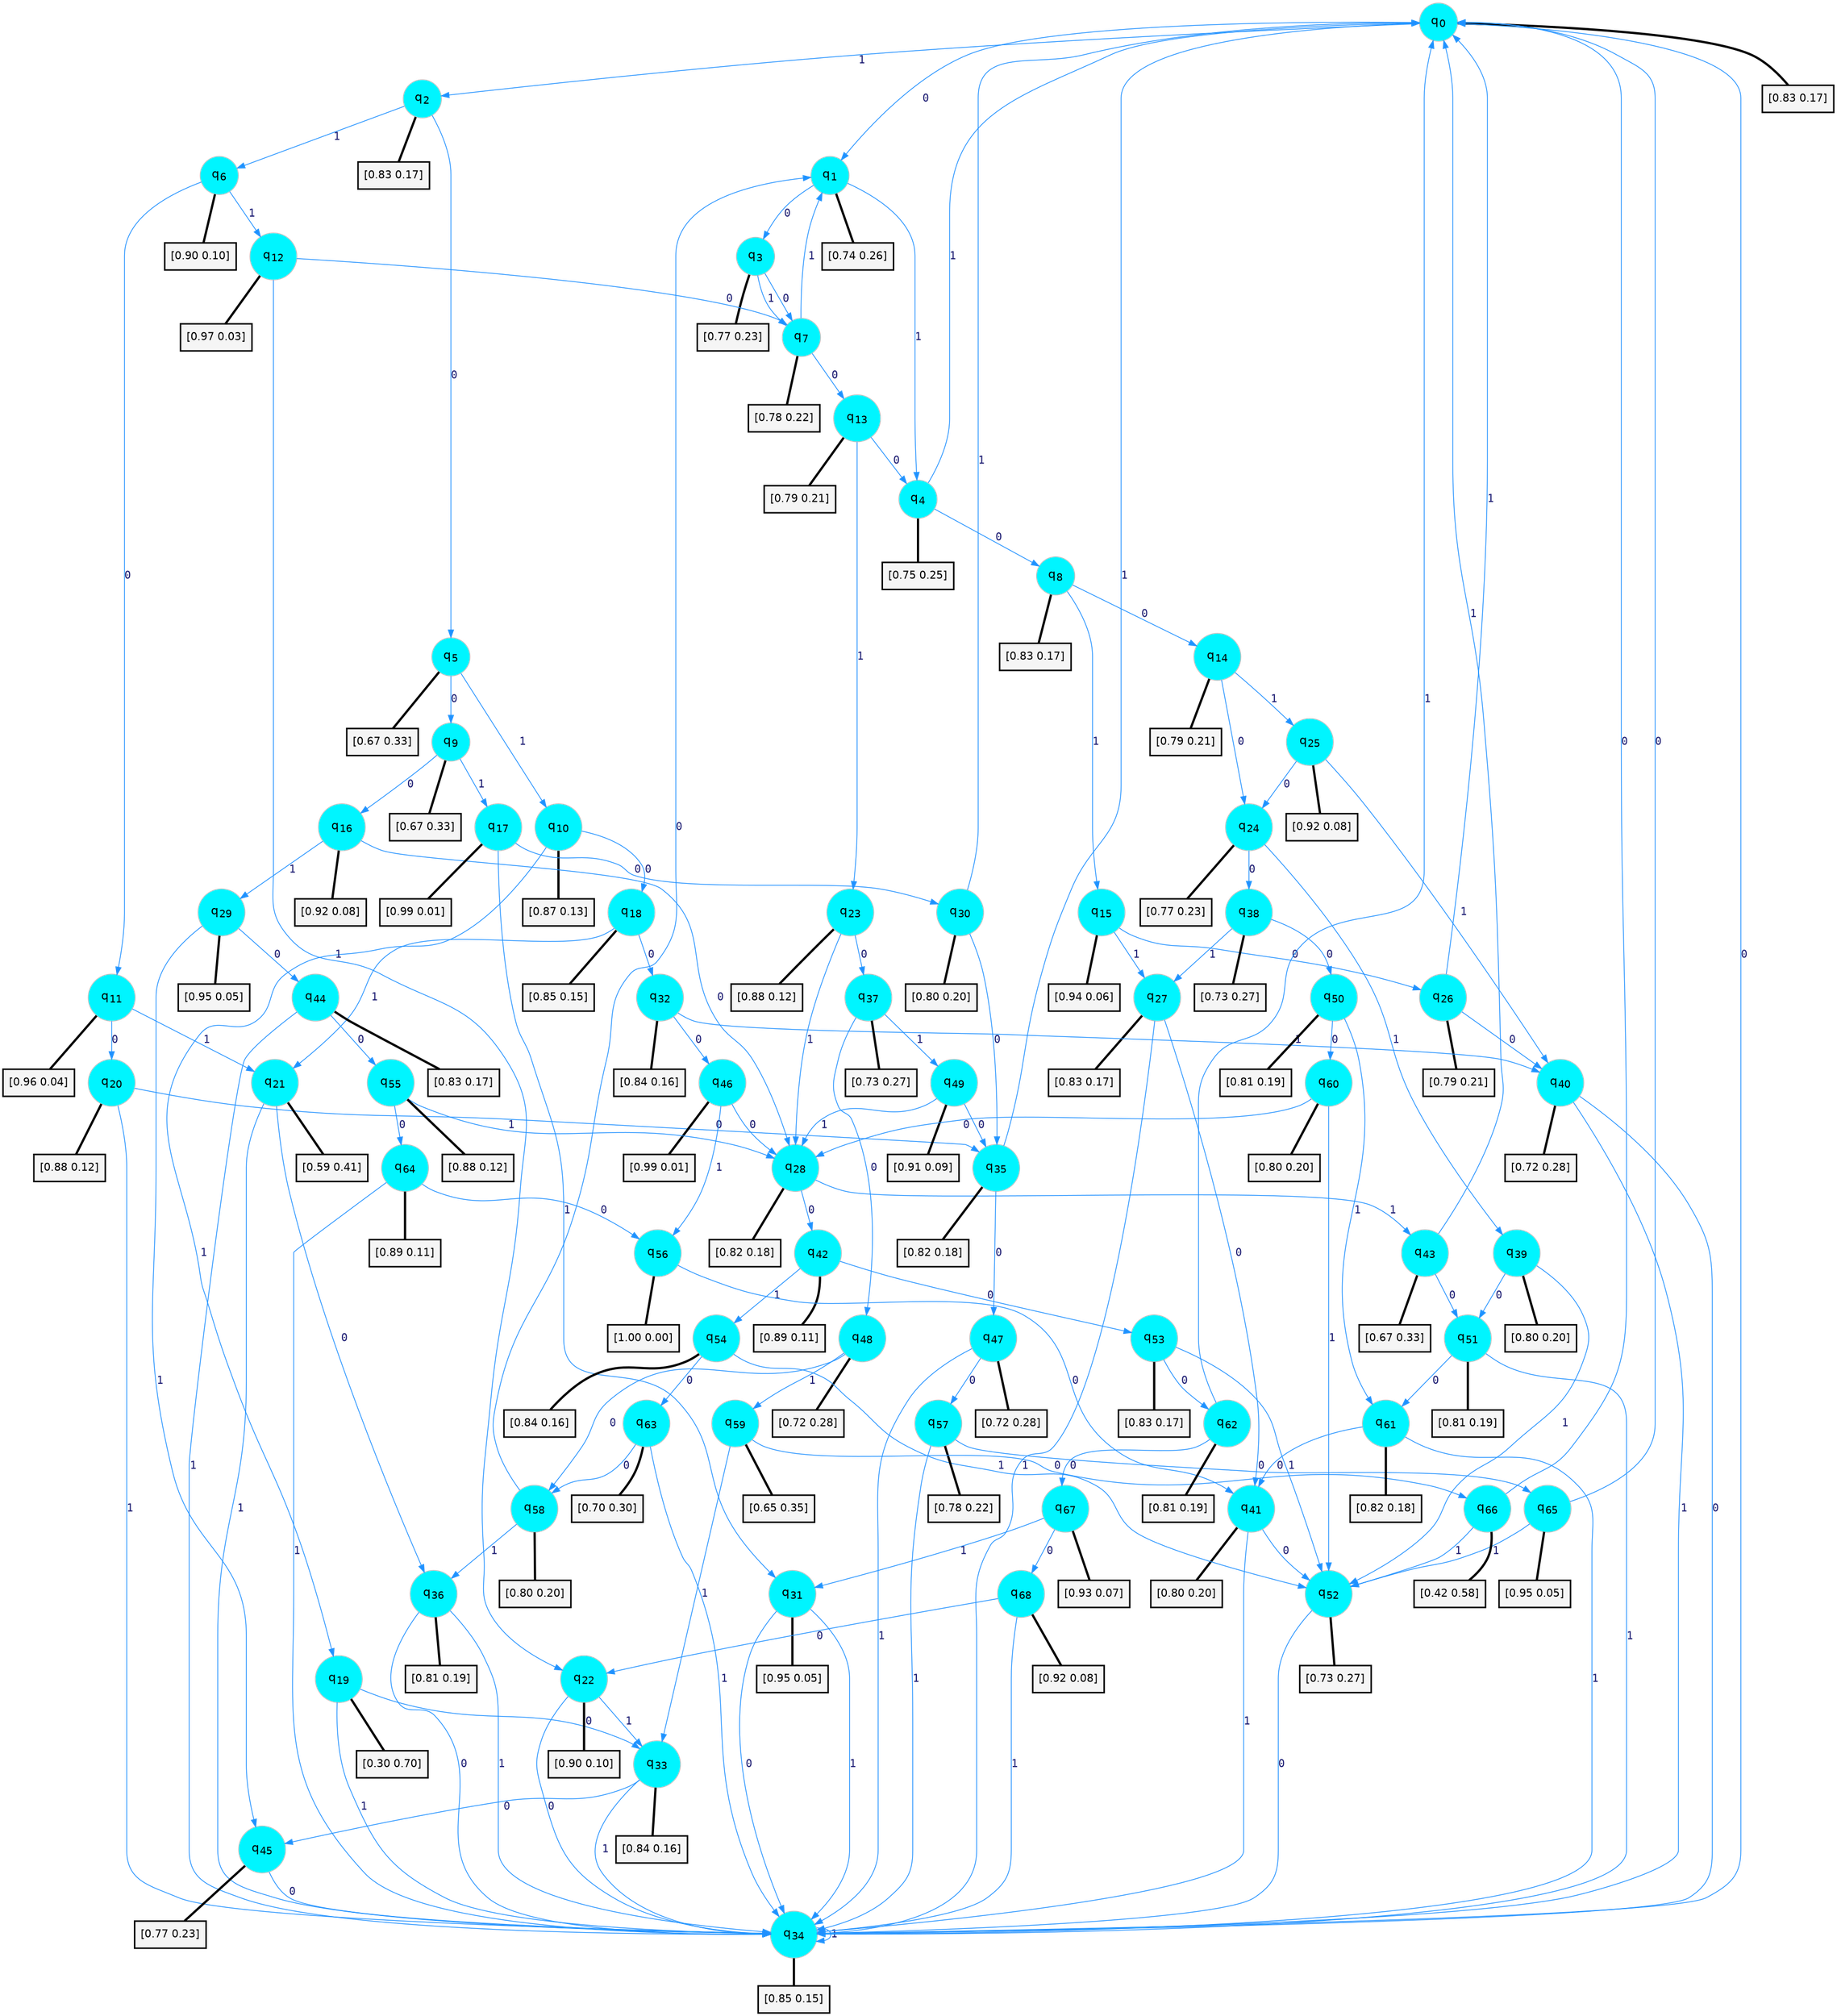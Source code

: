 digraph G {
graph [
bgcolor=transparent, dpi=300, rankdir=TD, size="40,25"];
node [
color=gray, fillcolor=turquoise1, fontcolor=black, fontname=Helvetica, fontsize=16, fontweight=bold, shape=circle, style=filled];
edge [
arrowsize=1, color=dodgerblue1, fontcolor=midnightblue, fontname=courier, fontweight=bold, penwidth=1, style=solid, weight=20];
0[label=<q<SUB>0</SUB>>];
1[label=<q<SUB>1</SUB>>];
2[label=<q<SUB>2</SUB>>];
3[label=<q<SUB>3</SUB>>];
4[label=<q<SUB>4</SUB>>];
5[label=<q<SUB>5</SUB>>];
6[label=<q<SUB>6</SUB>>];
7[label=<q<SUB>7</SUB>>];
8[label=<q<SUB>8</SUB>>];
9[label=<q<SUB>9</SUB>>];
10[label=<q<SUB>10</SUB>>];
11[label=<q<SUB>11</SUB>>];
12[label=<q<SUB>12</SUB>>];
13[label=<q<SUB>13</SUB>>];
14[label=<q<SUB>14</SUB>>];
15[label=<q<SUB>15</SUB>>];
16[label=<q<SUB>16</SUB>>];
17[label=<q<SUB>17</SUB>>];
18[label=<q<SUB>18</SUB>>];
19[label=<q<SUB>19</SUB>>];
20[label=<q<SUB>20</SUB>>];
21[label=<q<SUB>21</SUB>>];
22[label=<q<SUB>22</SUB>>];
23[label=<q<SUB>23</SUB>>];
24[label=<q<SUB>24</SUB>>];
25[label=<q<SUB>25</SUB>>];
26[label=<q<SUB>26</SUB>>];
27[label=<q<SUB>27</SUB>>];
28[label=<q<SUB>28</SUB>>];
29[label=<q<SUB>29</SUB>>];
30[label=<q<SUB>30</SUB>>];
31[label=<q<SUB>31</SUB>>];
32[label=<q<SUB>32</SUB>>];
33[label=<q<SUB>33</SUB>>];
34[label=<q<SUB>34</SUB>>];
35[label=<q<SUB>35</SUB>>];
36[label=<q<SUB>36</SUB>>];
37[label=<q<SUB>37</SUB>>];
38[label=<q<SUB>38</SUB>>];
39[label=<q<SUB>39</SUB>>];
40[label=<q<SUB>40</SUB>>];
41[label=<q<SUB>41</SUB>>];
42[label=<q<SUB>42</SUB>>];
43[label=<q<SUB>43</SUB>>];
44[label=<q<SUB>44</SUB>>];
45[label=<q<SUB>45</SUB>>];
46[label=<q<SUB>46</SUB>>];
47[label=<q<SUB>47</SUB>>];
48[label=<q<SUB>48</SUB>>];
49[label=<q<SUB>49</SUB>>];
50[label=<q<SUB>50</SUB>>];
51[label=<q<SUB>51</SUB>>];
52[label=<q<SUB>52</SUB>>];
53[label=<q<SUB>53</SUB>>];
54[label=<q<SUB>54</SUB>>];
55[label=<q<SUB>55</SUB>>];
56[label=<q<SUB>56</SUB>>];
57[label=<q<SUB>57</SUB>>];
58[label=<q<SUB>58</SUB>>];
59[label=<q<SUB>59</SUB>>];
60[label=<q<SUB>60</SUB>>];
61[label=<q<SUB>61</SUB>>];
62[label=<q<SUB>62</SUB>>];
63[label=<q<SUB>63</SUB>>];
64[label=<q<SUB>64</SUB>>];
65[label=<q<SUB>65</SUB>>];
66[label=<q<SUB>66</SUB>>];
67[label=<q<SUB>67</SUB>>];
68[label=<q<SUB>68</SUB>>];
69[label="[0.83 0.17]", shape=box,fontcolor=black, fontname=Helvetica, fontsize=14, penwidth=2, fillcolor=whitesmoke,color=black];
70[label="[0.74 0.26]", shape=box,fontcolor=black, fontname=Helvetica, fontsize=14, penwidth=2, fillcolor=whitesmoke,color=black];
71[label="[0.83 0.17]", shape=box,fontcolor=black, fontname=Helvetica, fontsize=14, penwidth=2, fillcolor=whitesmoke,color=black];
72[label="[0.77 0.23]", shape=box,fontcolor=black, fontname=Helvetica, fontsize=14, penwidth=2, fillcolor=whitesmoke,color=black];
73[label="[0.75 0.25]", shape=box,fontcolor=black, fontname=Helvetica, fontsize=14, penwidth=2, fillcolor=whitesmoke,color=black];
74[label="[0.67 0.33]", shape=box,fontcolor=black, fontname=Helvetica, fontsize=14, penwidth=2, fillcolor=whitesmoke,color=black];
75[label="[0.90 0.10]", shape=box,fontcolor=black, fontname=Helvetica, fontsize=14, penwidth=2, fillcolor=whitesmoke,color=black];
76[label="[0.78 0.22]", shape=box,fontcolor=black, fontname=Helvetica, fontsize=14, penwidth=2, fillcolor=whitesmoke,color=black];
77[label="[0.83 0.17]", shape=box,fontcolor=black, fontname=Helvetica, fontsize=14, penwidth=2, fillcolor=whitesmoke,color=black];
78[label="[0.67 0.33]", shape=box,fontcolor=black, fontname=Helvetica, fontsize=14, penwidth=2, fillcolor=whitesmoke,color=black];
79[label="[0.87 0.13]", shape=box,fontcolor=black, fontname=Helvetica, fontsize=14, penwidth=2, fillcolor=whitesmoke,color=black];
80[label="[0.96 0.04]", shape=box,fontcolor=black, fontname=Helvetica, fontsize=14, penwidth=2, fillcolor=whitesmoke,color=black];
81[label="[0.97 0.03]", shape=box,fontcolor=black, fontname=Helvetica, fontsize=14, penwidth=2, fillcolor=whitesmoke,color=black];
82[label="[0.79 0.21]", shape=box,fontcolor=black, fontname=Helvetica, fontsize=14, penwidth=2, fillcolor=whitesmoke,color=black];
83[label="[0.79 0.21]", shape=box,fontcolor=black, fontname=Helvetica, fontsize=14, penwidth=2, fillcolor=whitesmoke,color=black];
84[label="[0.94 0.06]", shape=box,fontcolor=black, fontname=Helvetica, fontsize=14, penwidth=2, fillcolor=whitesmoke,color=black];
85[label="[0.92 0.08]", shape=box,fontcolor=black, fontname=Helvetica, fontsize=14, penwidth=2, fillcolor=whitesmoke,color=black];
86[label="[0.99 0.01]", shape=box,fontcolor=black, fontname=Helvetica, fontsize=14, penwidth=2, fillcolor=whitesmoke,color=black];
87[label="[0.85 0.15]", shape=box,fontcolor=black, fontname=Helvetica, fontsize=14, penwidth=2, fillcolor=whitesmoke,color=black];
88[label="[0.30 0.70]", shape=box,fontcolor=black, fontname=Helvetica, fontsize=14, penwidth=2, fillcolor=whitesmoke,color=black];
89[label="[0.88 0.12]", shape=box,fontcolor=black, fontname=Helvetica, fontsize=14, penwidth=2, fillcolor=whitesmoke,color=black];
90[label="[0.59 0.41]", shape=box,fontcolor=black, fontname=Helvetica, fontsize=14, penwidth=2, fillcolor=whitesmoke,color=black];
91[label="[0.90 0.10]", shape=box,fontcolor=black, fontname=Helvetica, fontsize=14, penwidth=2, fillcolor=whitesmoke,color=black];
92[label="[0.88 0.12]", shape=box,fontcolor=black, fontname=Helvetica, fontsize=14, penwidth=2, fillcolor=whitesmoke,color=black];
93[label="[0.77 0.23]", shape=box,fontcolor=black, fontname=Helvetica, fontsize=14, penwidth=2, fillcolor=whitesmoke,color=black];
94[label="[0.92 0.08]", shape=box,fontcolor=black, fontname=Helvetica, fontsize=14, penwidth=2, fillcolor=whitesmoke,color=black];
95[label="[0.79 0.21]", shape=box,fontcolor=black, fontname=Helvetica, fontsize=14, penwidth=2, fillcolor=whitesmoke,color=black];
96[label="[0.83 0.17]", shape=box,fontcolor=black, fontname=Helvetica, fontsize=14, penwidth=2, fillcolor=whitesmoke,color=black];
97[label="[0.82 0.18]", shape=box,fontcolor=black, fontname=Helvetica, fontsize=14, penwidth=2, fillcolor=whitesmoke,color=black];
98[label="[0.95 0.05]", shape=box,fontcolor=black, fontname=Helvetica, fontsize=14, penwidth=2, fillcolor=whitesmoke,color=black];
99[label="[0.80 0.20]", shape=box,fontcolor=black, fontname=Helvetica, fontsize=14, penwidth=2, fillcolor=whitesmoke,color=black];
100[label="[0.95 0.05]", shape=box,fontcolor=black, fontname=Helvetica, fontsize=14, penwidth=2, fillcolor=whitesmoke,color=black];
101[label="[0.84 0.16]", shape=box,fontcolor=black, fontname=Helvetica, fontsize=14, penwidth=2, fillcolor=whitesmoke,color=black];
102[label="[0.84 0.16]", shape=box,fontcolor=black, fontname=Helvetica, fontsize=14, penwidth=2, fillcolor=whitesmoke,color=black];
103[label="[0.85 0.15]", shape=box,fontcolor=black, fontname=Helvetica, fontsize=14, penwidth=2, fillcolor=whitesmoke,color=black];
104[label="[0.82 0.18]", shape=box,fontcolor=black, fontname=Helvetica, fontsize=14, penwidth=2, fillcolor=whitesmoke,color=black];
105[label="[0.81 0.19]", shape=box,fontcolor=black, fontname=Helvetica, fontsize=14, penwidth=2, fillcolor=whitesmoke,color=black];
106[label="[0.73 0.27]", shape=box,fontcolor=black, fontname=Helvetica, fontsize=14, penwidth=2, fillcolor=whitesmoke,color=black];
107[label="[0.73 0.27]", shape=box,fontcolor=black, fontname=Helvetica, fontsize=14, penwidth=2, fillcolor=whitesmoke,color=black];
108[label="[0.80 0.20]", shape=box,fontcolor=black, fontname=Helvetica, fontsize=14, penwidth=2, fillcolor=whitesmoke,color=black];
109[label="[0.72 0.28]", shape=box,fontcolor=black, fontname=Helvetica, fontsize=14, penwidth=2, fillcolor=whitesmoke,color=black];
110[label="[0.80 0.20]", shape=box,fontcolor=black, fontname=Helvetica, fontsize=14, penwidth=2, fillcolor=whitesmoke,color=black];
111[label="[0.89 0.11]", shape=box,fontcolor=black, fontname=Helvetica, fontsize=14, penwidth=2, fillcolor=whitesmoke,color=black];
112[label="[0.67 0.33]", shape=box,fontcolor=black, fontname=Helvetica, fontsize=14, penwidth=2, fillcolor=whitesmoke,color=black];
113[label="[0.83 0.17]", shape=box,fontcolor=black, fontname=Helvetica, fontsize=14, penwidth=2, fillcolor=whitesmoke,color=black];
114[label="[0.77 0.23]", shape=box,fontcolor=black, fontname=Helvetica, fontsize=14, penwidth=2, fillcolor=whitesmoke,color=black];
115[label="[0.99 0.01]", shape=box,fontcolor=black, fontname=Helvetica, fontsize=14, penwidth=2, fillcolor=whitesmoke,color=black];
116[label="[0.72 0.28]", shape=box,fontcolor=black, fontname=Helvetica, fontsize=14, penwidth=2, fillcolor=whitesmoke,color=black];
117[label="[0.72 0.28]", shape=box,fontcolor=black, fontname=Helvetica, fontsize=14, penwidth=2, fillcolor=whitesmoke,color=black];
118[label="[0.91 0.09]", shape=box,fontcolor=black, fontname=Helvetica, fontsize=14, penwidth=2, fillcolor=whitesmoke,color=black];
119[label="[0.81 0.19]", shape=box,fontcolor=black, fontname=Helvetica, fontsize=14, penwidth=2, fillcolor=whitesmoke,color=black];
120[label="[0.81 0.19]", shape=box,fontcolor=black, fontname=Helvetica, fontsize=14, penwidth=2, fillcolor=whitesmoke,color=black];
121[label="[0.73 0.27]", shape=box,fontcolor=black, fontname=Helvetica, fontsize=14, penwidth=2, fillcolor=whitesmoke,color=black];
122[label="[0.83 0.17]", shape=box,fontcolor=black, fontname=Helvetica, fontsize=14, penwidth=2, fillcolor=whitesmoke,color=black];
123[label="[0.84 0.16]", shape=box,fontcolor=black, fontname=Helvetica, fontsize=14, penwidth=2, fillcolor=whitesmoke,color=black];
124[label="[0.88 0.12]", shape=box,fontcolor=black, fontname=Helvetica, fontsize=14, penwidth=2, fillcolor=whitesmoke,color=black];
125[label="[1.00 0.00]", shape=box,fontcolor=black, fontname=Helvetica, fontsize=14, penwidth=2, fillcolor=whitesmoke,color=black];
126[label="[0.78 0.22]", shape=box,fontcolor=black, fontname=Helvetica, fontsize=14, penwidth=2, fillcolor=whitesmoke,color=black];
127[label="[0.80 0.20]", shape=box,fontcolor=black, fontname=Helvetica, fontsize=14, penwidth=2, fillcolor=whitesmoke,color=black];
128[label="[0.65 0.35]", shape=box,fontcolor=black, fontname=Helvetica, fontsize=14, penwidth=2, fillcolor=whitesmoke,color=black];
129[label="[0.80 0.20]", shape=box,fontcolor=black, fontname=Helvetica, fontsize=14, penwidth=2, fillcolor=whitesmoke,color=black];
130[label="[0.82 0.18]", shape=box,fontcolor=black, fontname=Helvetica, fontsize=14, penwidth=2, fillcolor=whitesmoke,color=black];
131[label="[0.81 0.19]", shape=box,fontcolor=black, fontname=Helvetica, fontsize=14, penwidth=2, fillcolor=whitesmoke,color=black];
132[label="[0.70 0.30]", shape=box,fontcolor=black, fontname=Helvetica, fontsize=14, penwidth=2, fillcolor=whitesmoke,color=black];
133[label="[0.89 0.11]", shape=box,fontcolor=black, fontname=Helvetica, fontsize=14, penwidth=2, fillcolor=whitesmoke,color=black];
134[label="[0.95 0.05]", shape=box,fontcolor=black, fontname=Helvetica, fontsize=14, penwidth=2, fillcolor=whitesmoke,color=black];
135[label="[0.42 0.58]", shape=box,fontcolor=black, fontname=Helvetica, fontsize=14, penwidth=2, fillcolor=whitesmoke,color=black];
136[label="[0.93 0.07]", shape=box,fontcolor=black, fontname=Helvetica, fontsize=14, penwidth=2, fillcolor=whitesmoke,color=black];
137[label="[0.92 0.08]", shape=box,fontcolor=black, fontname=Helvetica, fontsize=14, penwidth=2, fillcolor=whitesmoke,color=black];
0->1 [label=0];
0->2 [label=1];
0->69 [arrowhead=none, penwidth=3,color=black];
1->3 [label=0];
1->4 [label=1];
1->70 [arrowhead=none, penwidth=3,color=black];
2->5 [label=0];
2->6 [label=1];
2->71 [arrowhead=none, penwidth=3,color=black];
3->7 [label=0];
3->7 [label=1];
3->72 [arrowhead=none, penwidth=3,color=black];
4->8 [label=0];
4->0 [label=1];
4->73 [arrowhead=none, penwidth=3,color=black];
5->9 [label=0];
5->10 [label=1];
5->74 [arrowhead=none, penwidth=3,color=black];
6->11 [label=0];
6->12 [label=1];
6->75 [arrowhead=none, penwidth=3,color=black];
7->13 [label=0];
7->1 [label=1];
7->76 [arrowhead=none, penwidth=3,color=black];
8->14 [label=0];
8->15 [label=1];
8->77 [arrowhead=none, penwidth=3,color=black];
9->16 [label=0];
9->17 [label=1];
9->78 [arrowhead=none, penwidth=3,color=black];
10->18 [label=0];
10->19 [label=1];
10->79 [arrowhead=none, penwidth=3,color=black];
11->20 [label=0];
11->21 [label=1];
11->80 [arrowhead=none, penwidth=3,color=black];
12->7 [label=0];
12->22 [label=1];
12->81 [arrowhead=none, penwidth=3,color=black];
13->4 [label=0];
13->23 [label=1];
13->82 [arrowhead=none, penwidth=3,color=black];
14->24 [label=0];
14->25 [label=1];
14->83 [arrowhead=none, penwidth=3,color=black];
15->26 [label=0];
15->27 [label=1];
15->84 [arrowhead=none, penwidth=3,color=black];
16->28 [label=0];
16->29 [label=1];
16->85 [arrowhead=none, penwidth=3,color=black];
17->30 [label=0];
17->31 [label=1];
17->86 [arrowhead=none, penwidth=3,color=black];
18->32 [label=0];
18->21 [label=1];
18->87 [arrowhead=none, penwidth=3,color=black];
19->33 [label=0];
19->34 [label=1];
19->88 [arrowhead=none, penwidth=3,color=black];
20->35 [label=0];
20->34 [label=1];
20->89 [arrowhead=none, penwidth=3,color=black];
21->36 [label=0];
21->34 [label=1];
21->90 [arrowhead=none, penwidth=3,color=black];
22->34 [label=0];
22->33 [label=1];
22->91 [arrowhead=none, penwidth=3,color=black];
23->37 [label=0];
23->28 [label=1];
23->92 [arrowhead=none, penwidth=3,color=black];
24->38 [label=0];
24->39 [label=1];
24->93 [arrowhead=none, penwidth=3,color=black];
25->24 [label=0];
25->40 [label=1];
25->94 [arrowhead=none, penwidth=3,color=black];
26->40 [label=0];
26->0 [label=1];
26->95 [arrowhead=none, penwidth=3,color=black];
27->41 [label=0];
27->34 [label=1];
27->96 [arrowhead=none, penwidth=3,color=black];
28->42 [label=0];
28->43 [label=1];
28->97 [arrowhead=none, penwidth=3,color=black];
29->44 [label=0];
29->45 [label=1];
29->98 [arrowhead=none, penwidth=3,color=black];
30->35 [label=0];
30->0 [label=1];
30->99 [arrowhead=none, penwidth=3,color=black];
31->34 [label=0];
31->34 [label=1];
31->100 [arrowhead=none, penwidth=3,color=black];
32->46 [label=0];
32->40 [label=1];
32->101 [arrowhead=none, penwidth=3,color=black];
33->45 [label=0];
33->34 [label=1];
33->102 [arrowhead=none, penwidth=3,color=black];
34->0 [label=0];
34->34 [label=1];
34->103 [arrowhead=none, penwidth=3,color=black];
35->47 [label=0];
35->0 [label=1];
35->104 [arrowhead=none, penwidth=3,color=black];
36->34 [label=0];
36->34 [label=1];
36->105 [arrowhead=none, penwidth=3,color=black];
37->48 [label=0];
37->49 [label=1];
37->106 [arrowhead=none, penwidth=3,color=black];
38->50 [label=0];
38->27 [label=1];
38->107 [arrowhead=none, penwidth=3,color=black];
39->51 [label=0];
39->52 [label=1];
39->108 [arrowhead=none, penwidth=3,color=black];
40->34 [label=0];
40->34 [label=1];
40->109 [arrowhead=none, penwidth=3,color=black];
41->52 [label=0];
41->34 [label=1];
41->110 [arrowhead=none, penwidth=3,color=black];
42->53 [label=0];
42->54 [label=1];
42->111 [arrowhead=none, penwidth=3,color=black];
43->51 [label=0];
43->0 [label=1];
43->112 [arrowhead=none, penwidth=3,color=black];
44->55 [label=0];
44->34 [label=1];
44->113 [arrowhead=none, penwidth=3,color=black];
45->34 [label=0];
45->114 [arrowhead=none, penwidth=3,color=black];
46->28 [label=0];
46->56 [label=1];
46->115 [arrowhead=none, penwidth=3,color=black];
47->57 [label=0];
47->34 [label=1];
47->116 [arrowhead=none, penwidth=3,color=black];
48->58 [label=0];
48->59 [label=1];
48->117 [arrowhead=none, penwidth=3,color=black];
49->35 [label=0];
49->28 [label=1];
49->118 [arrowhead=none, penwidth=3,color=black];
50->60 [label=0];
50->61 [label=1];
50->119 [arrowhead=none, penwidth=3,color=black];
51->61 [label=0];
51->34 [label=1];
51->120 [arrowhead=none, penwidth=3,color=black];
52->34 [label=0];
52->121 [arrowhead=none, penwidth=3,color=black];
53->62 [label=0];
53->52 [label=1];
53->122 [arrowhead=none, penwidth=3,color=black];
54->63 [label=0];
54->52 [label=1];
54->123 [arrowhead=none, penwidth=3,color=black];
55->64 [label=0];
55->28 [label=1];
55->124 [arrowhead=none, penwidth=3,color=black];
56->41 [label=0];
56->125 [arrowhead=none, penwidth=3,color=black];
57->65 [label=0];
57->34 [label=1];
57->126 [arrowhead=none, penwidth=3,color=black];
58->1 [label=0];
58->36 [label=1];
58->127 [arrowhead=none, penwidth=3,color=black];
59->66 [label=0];
59->33 [label=1];
59->128 [arrowhead=none, penwidth=3,color=black];
60->28 [label=0];
60->52 [label=1];
60->129 [arrowhead=none, penwidth=3,color=black];
61->41 [label=0];
61->34 [label=1];
61->130 [arrowhead=none, penwidth=3,color=black];
62->67 [label=0];
62->0 [label=1];
62->131 [arrowhead=none, penwidth=3,color=black];
63->58 [label=0];
63->34 [label=1];
63->132 [arrowhead=none, penwidth=3,color=black];
64->56 [label=0];
64->34 [label=1];
64->133 [arrowhead=none, penwidth=3,color=black];
65->0 [label=0];
65->52 [label=1];
65->134 [arrowhead=none, penwidth=3,color=black];
66->0 [label=0];
66->52 [label=1];
66->135 [arrowhead=none, penwidth=3,color=black];
67->68 [label=0];
67->31 [label=1];
67->136 [arrowhead=none, penwidth=3,color=black];
68->22 [label=0];
68->34 [label=1];
68->137 [arrowhead=none, penwidth=3,color=black];
}
